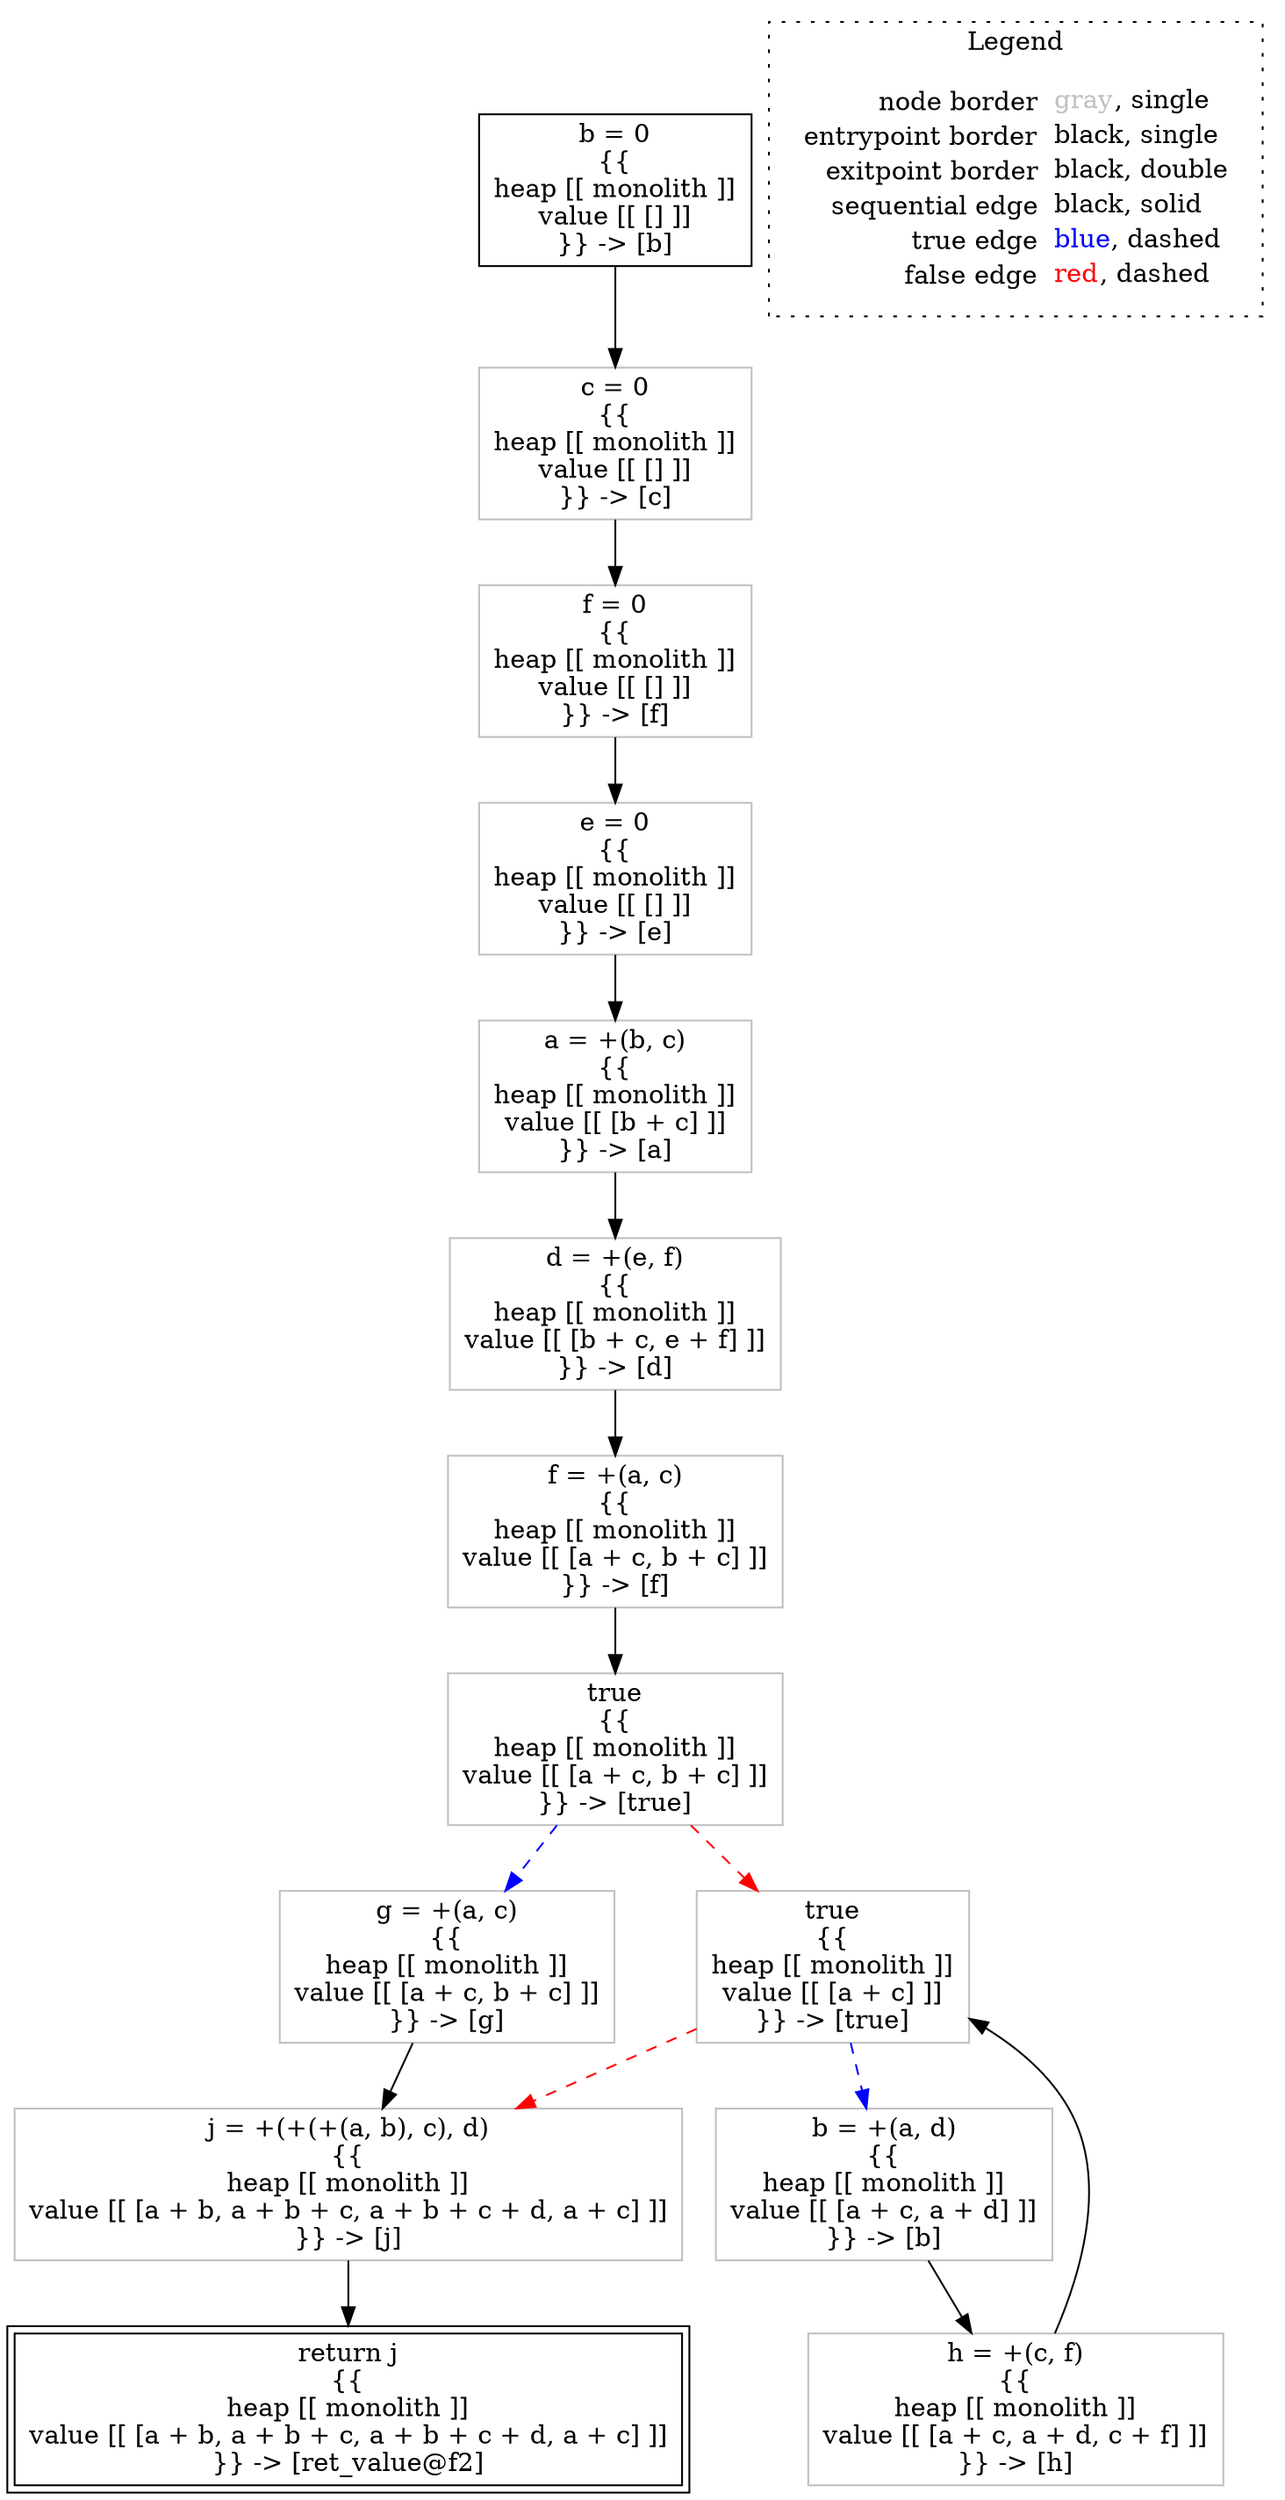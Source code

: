 digraph {
	"node0" [shape="rect",color="black",label=<b = 0<BR/>{{<BR/>heap [[ monolith ]]<BR/>value [[ [] ]]<BR/>}} -&gt; [b]>];
	"node1" [shape="rect",color="gray",label=<f = 0<BR/>{{<BR/>heap [[ monolith ]]<BR/>value [[ [] ]]<BR/>}} -&gt; [f]>];
	"node2" [shape="rect",color="gray",label=<true<BR/>{{<BR/>heap [[ monolith ]]<BR/>value [[ [a + c, b + c] ]]<BR/>}} -&gt; [true]>];
	"node3" [shape="rect",color="gray",label=<c = 0<BR/>{{<BR/>heap [[ monolith ]]<BR/>value [[ [] ]]<BR/>}} -&gt; [c]>];
	"node4" [shape="rect",color="gray",label=<e = 0<BR/>{{<BR/>heap [[ monolith ]]<BR/>value [[ [] ]]<BR/>}} -&gt; [e]>];
	"node5" [shape="rect",color="gray",label=<g = +(a, c)<BR/>{{<BR/>heap [[ monolith ]]<BR/>value [[ [a + c, b + c] ]]<BR/>}} -&gt; [g]>];
	"node6" [shape="rect",color="gray",label=<b = +(a, d)<BR/>{{<BR/>heap [[ monolith ]]<BR/>value [[ [a + c, a + d] ]]<BR/>}} -&gt; [b]>];
	"node7" [shape="rect",color="gray",label=<d = +(e, f)<BR/>{{<BR/>heap [[ monolith ]]<BR/>value [[ [b + c, e + f] ]]<BR/>}} -&gt; [d]>];
	"node8" [shape="rect",color="gray",label=<j = +(+(+(a, b), c), d)<BR/>{{<BR/>heap [[ monolith ]]<BR/>value [[ [a + b, a + b + c, a + b + c + d, a + c] ]]<BR/>}} -&gt; [j]>];
	"node9" [shape="rect",color="gray",label=<f = +(a, c)<BR/>{{<BR/>heap [[ monolith ]]<BR/>value [[ [a + c, b + c] ]]<BR/>}} -&gt; [f]>];
	"node10" [shape="rect",color="gray",label=<true<BR/>{{<BR/>heap [[ monolith ]]<BR/>value [[ [a + c] ]]<BR/>}} -&gt; [true]>];
	"node11" [shape="rect",color="gray",label=<a = +(b, c)<BR/>{{<BR/>heap [[ monolith ]]<BR/>value [[ [b + c] ]]<BR/>}} -&gt; [a]>];
	"node12" [shape="rect",color="gray",label=<h = +(c, f)<BR/>{{<BR/>heap [[ monolith ]]<BR/>value [[ [a + c, a + d, c + f] ]]<BR/>}} -&gt; [h]>];
	"node13" [shape="rect",color="black",peripheries="2",label=<return j<BR/>{{<BR/>heap [[ monolith ]]<BR/>value [[ [a + b, a + b + c, a + b + c + d, a + c] ]]<BR/>}} -&gt; [ret_value@f2]>];
	"node1" -> "node4" [color="black"];
	"node2" -> "node5" [color="blue",style="dashed"];
	"node2" -> "node10" [color="red",style="dashed"];
	"node3" -> "node1" [color="black"];
	"node4" -> "node11" [color="black"];
	"node5" -> "node8" [color="black"];
	"node6" -> "node12" [color="black"];
	"node7" -> "node9" [color="black"];
	"node8" -> "node13" [color="black"];
	"node9" -> "node2" [color="black"];
	"node10" -> "node6" [color="blue",style="dashed"];
	"node10" -> "node8" [color="red",style="dashed"];
	"node11" -> "node7" [color="black"];
	"node12" -> "node10" [color="black"];
	"node0" -> "node3" [color="black"];
subgraph cluster_legend {
	label="Legend";
	style=dotted;
	node [shape=plaintext];
	"legend" [label=<<table border="0" cellpadding="2" cellspacing="0" cellborder="0"><tr><td align="right">node border&nbsp;</td><td align="left"><font color="gray">gray</font>, single</td></tr><tr><td align="right">entrypoint border&nbsp;</td><td align="left"><font color="black">black</font>, single</td></tr><tr><td align="right">exitpoint border&nbsp;</td><td align="left"><font color="black">black</font>, double</td></tr><tr><td align="right">sequential edge&nbsp;</td><td align="left"><font color="black">black</font>, solid</td></tr><tr><td align="right">true edge&nbsp;</td><td align="left"><font color="blue">blue</font>, dashed</td></tr><tr><td align="right">false edge&nbsp;</td><td align="left"><font color="red">red</font>, dashed</td></tr></table>>];
}

}
